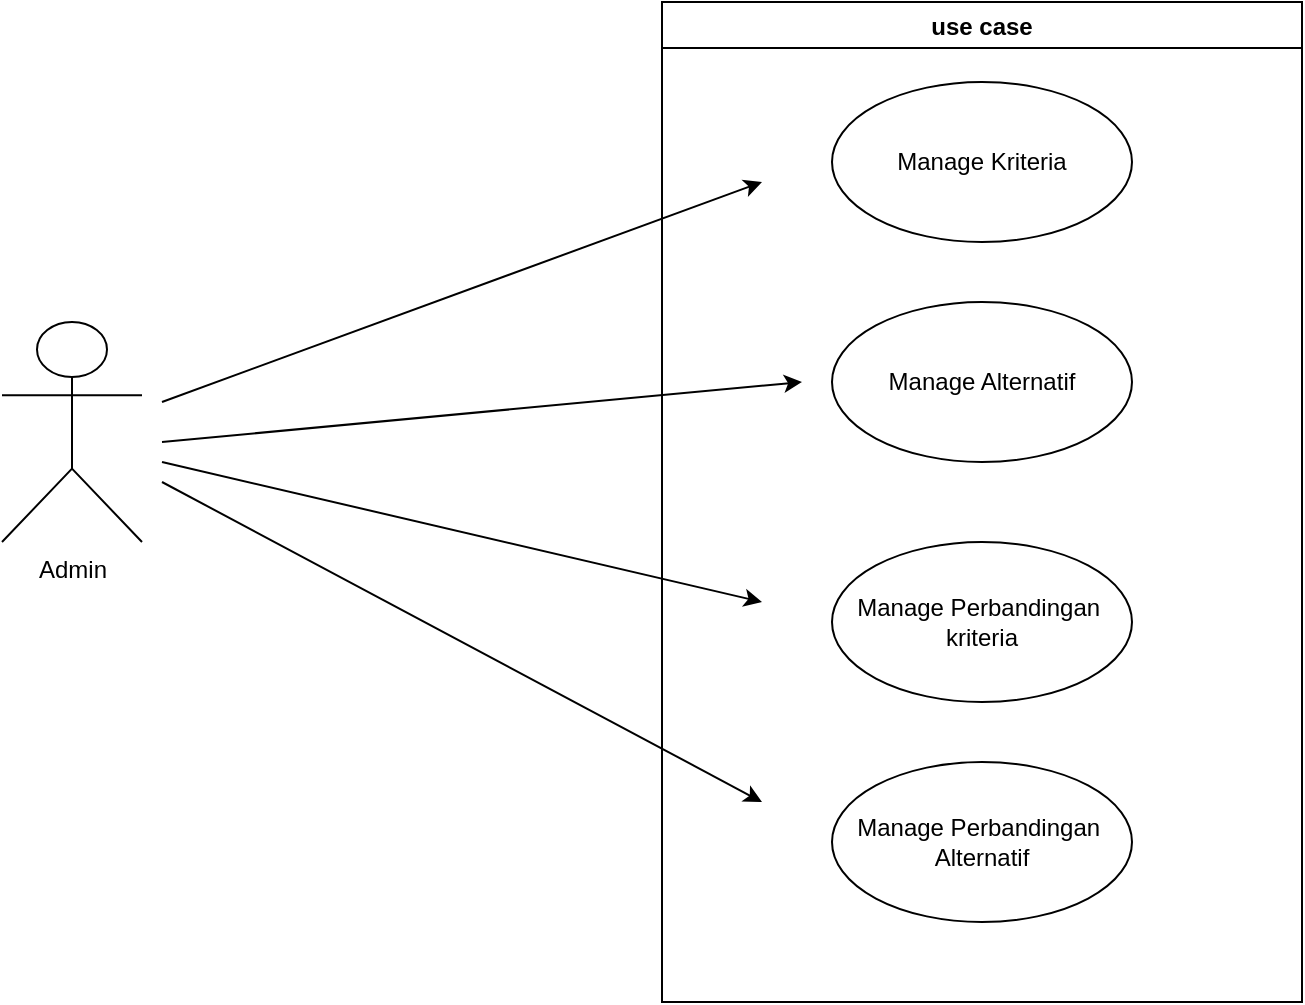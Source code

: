 <mxfile version="15.9.6" type="device"><diagram id="GykI-4IDYG-H6EnrV7rl" name="Page-1"><mxGraphModel dx="973" dy="361" grid="1" gridSize="10" guides="1" tooltips="1" connect="1" arrows="1" fold="1" page="1" pageScale="1" pageWidth="827" pageHeight="1169" math="0" shadow="0"><root><mxCell id="0"/><mxCell id="1" parent="0"/><mxCell id="552UqlcIUqMyTqFF5Lcs-2" value="Admin" style="shape=umlActor;verticalLabelPosition=bottom;verticalAlign=top;html=1;outlineConnect=0;" parent="1" vertex="1"><mxGeometry x="10" y="180" width="70" height="110" as="geometry"/></mxCell><mxCell id="552UqlcIUqMyTqFF5Lcs-13" value="use case" style="swimlane;" parent="1" vertex="1"><mxGeometry x="340" y="20" width="320" height="500" as="geometry"/></mxCell><mxCell id="552UqlcIUqMyTqFF5Lcs-8" value="Manage Alternatif" style="ellipse;whiteSpace=wrap;html=1;" parent="552UqlcIUqMyTqFF5Lcs-13" vertex="1"><mxGeometry x="85" y="150" width="150" height="80" as="geometry"/></mxCell><mxCell id="552UqlcIUqMyTqFF5Lcs-9" value="Manage Perbandingan&amp;nbsp;&lt;br&gt;kriteria" style="ellipse;whiteSpace=wrap;html=1;" parent="552UqlcIUqMyTqFF5Lcs-13" vertex="1"><mxGeometry x="85" y="270" width="150" height="80" as="geometry"/></mxCell><mxCell id="552UqlcIUqMyTqFF5Lcs-10" value="&lt;span&gt;Manage Perbandingan&amp;nbsp;&lt;/span&gt;&lt;br&gt;Alternatif" style="ellipse;whiteSpace=wrap;html=1;" parent="552UqlcIUqMyTqFF5Lcs-13" vertex="1"><mxGeometry x="85" y="380" width="150" height="80" as="geometry"/></mxCell><mxCell id="552UqlcIUqMyTqFF5Lcs-6" value="Manage Kriteria" style="ellipse;whiteSpace=wrap;html=1;" parent="552UqlcIUqMyTqFF5Lcs-13" vertex="1"><mxGeometry x="85" y="40" width="150" height="80" as="geometry"/></mxCell><mxCell id="552UqlcIUqMyTqFF5Lcs-15" value="" style="endArrow=classic;html=1;rounded=0;" parent="1" edge="1"><mxGeometry width="50" height="50" relative="1" as="geometry"><mxPoint x="90" y="220" as="sourcePoint"/><mxPoint x="390" y="110" as="targetPoint"/></mxGeometry></mxCell><mxCell id="552UqlcIUqMyTqFF5Lcs-16" value="" style="endArrow=classic;html=1;rounded=0;" parent="1" edge="1"><mxGeometry width="50" height="50" relative="1" as="geometry"><mxPoint x="90" y="240" as="sourcePoint"/><mxPoint x="410" y="210" as="targetPoint"/></mxGeometry></mxCell><mxCell id="552UqlcIUqMyTqFF5Lcs-18" value="" style="endArrow=classic;html=1;rounded=0;" parent="1" edge="1"><mxGeometry width="50" height="50" relative="1" as="geometry"><mxPoint x="90" y="250" as="sourcePoint"/><mxPoint x="390" y="320" as="targetPoint"/></mxGeometry></mxCell><mxCell id="552UqlcIUqMyTqFF5Lcs-19" value="" style="endArrow=classic;html=1;rounded=0;" parent="1" edge="1"><mxGeometry width="50" height="50" relative="1" as="geometry"><mxPoint x="90" y="260" as="sourcePoint"/><mxPoint x="390" y="420" as="targetPoint"/></mxGeometry></mxCell></root></mxGraphModel></diagram></mxfile>